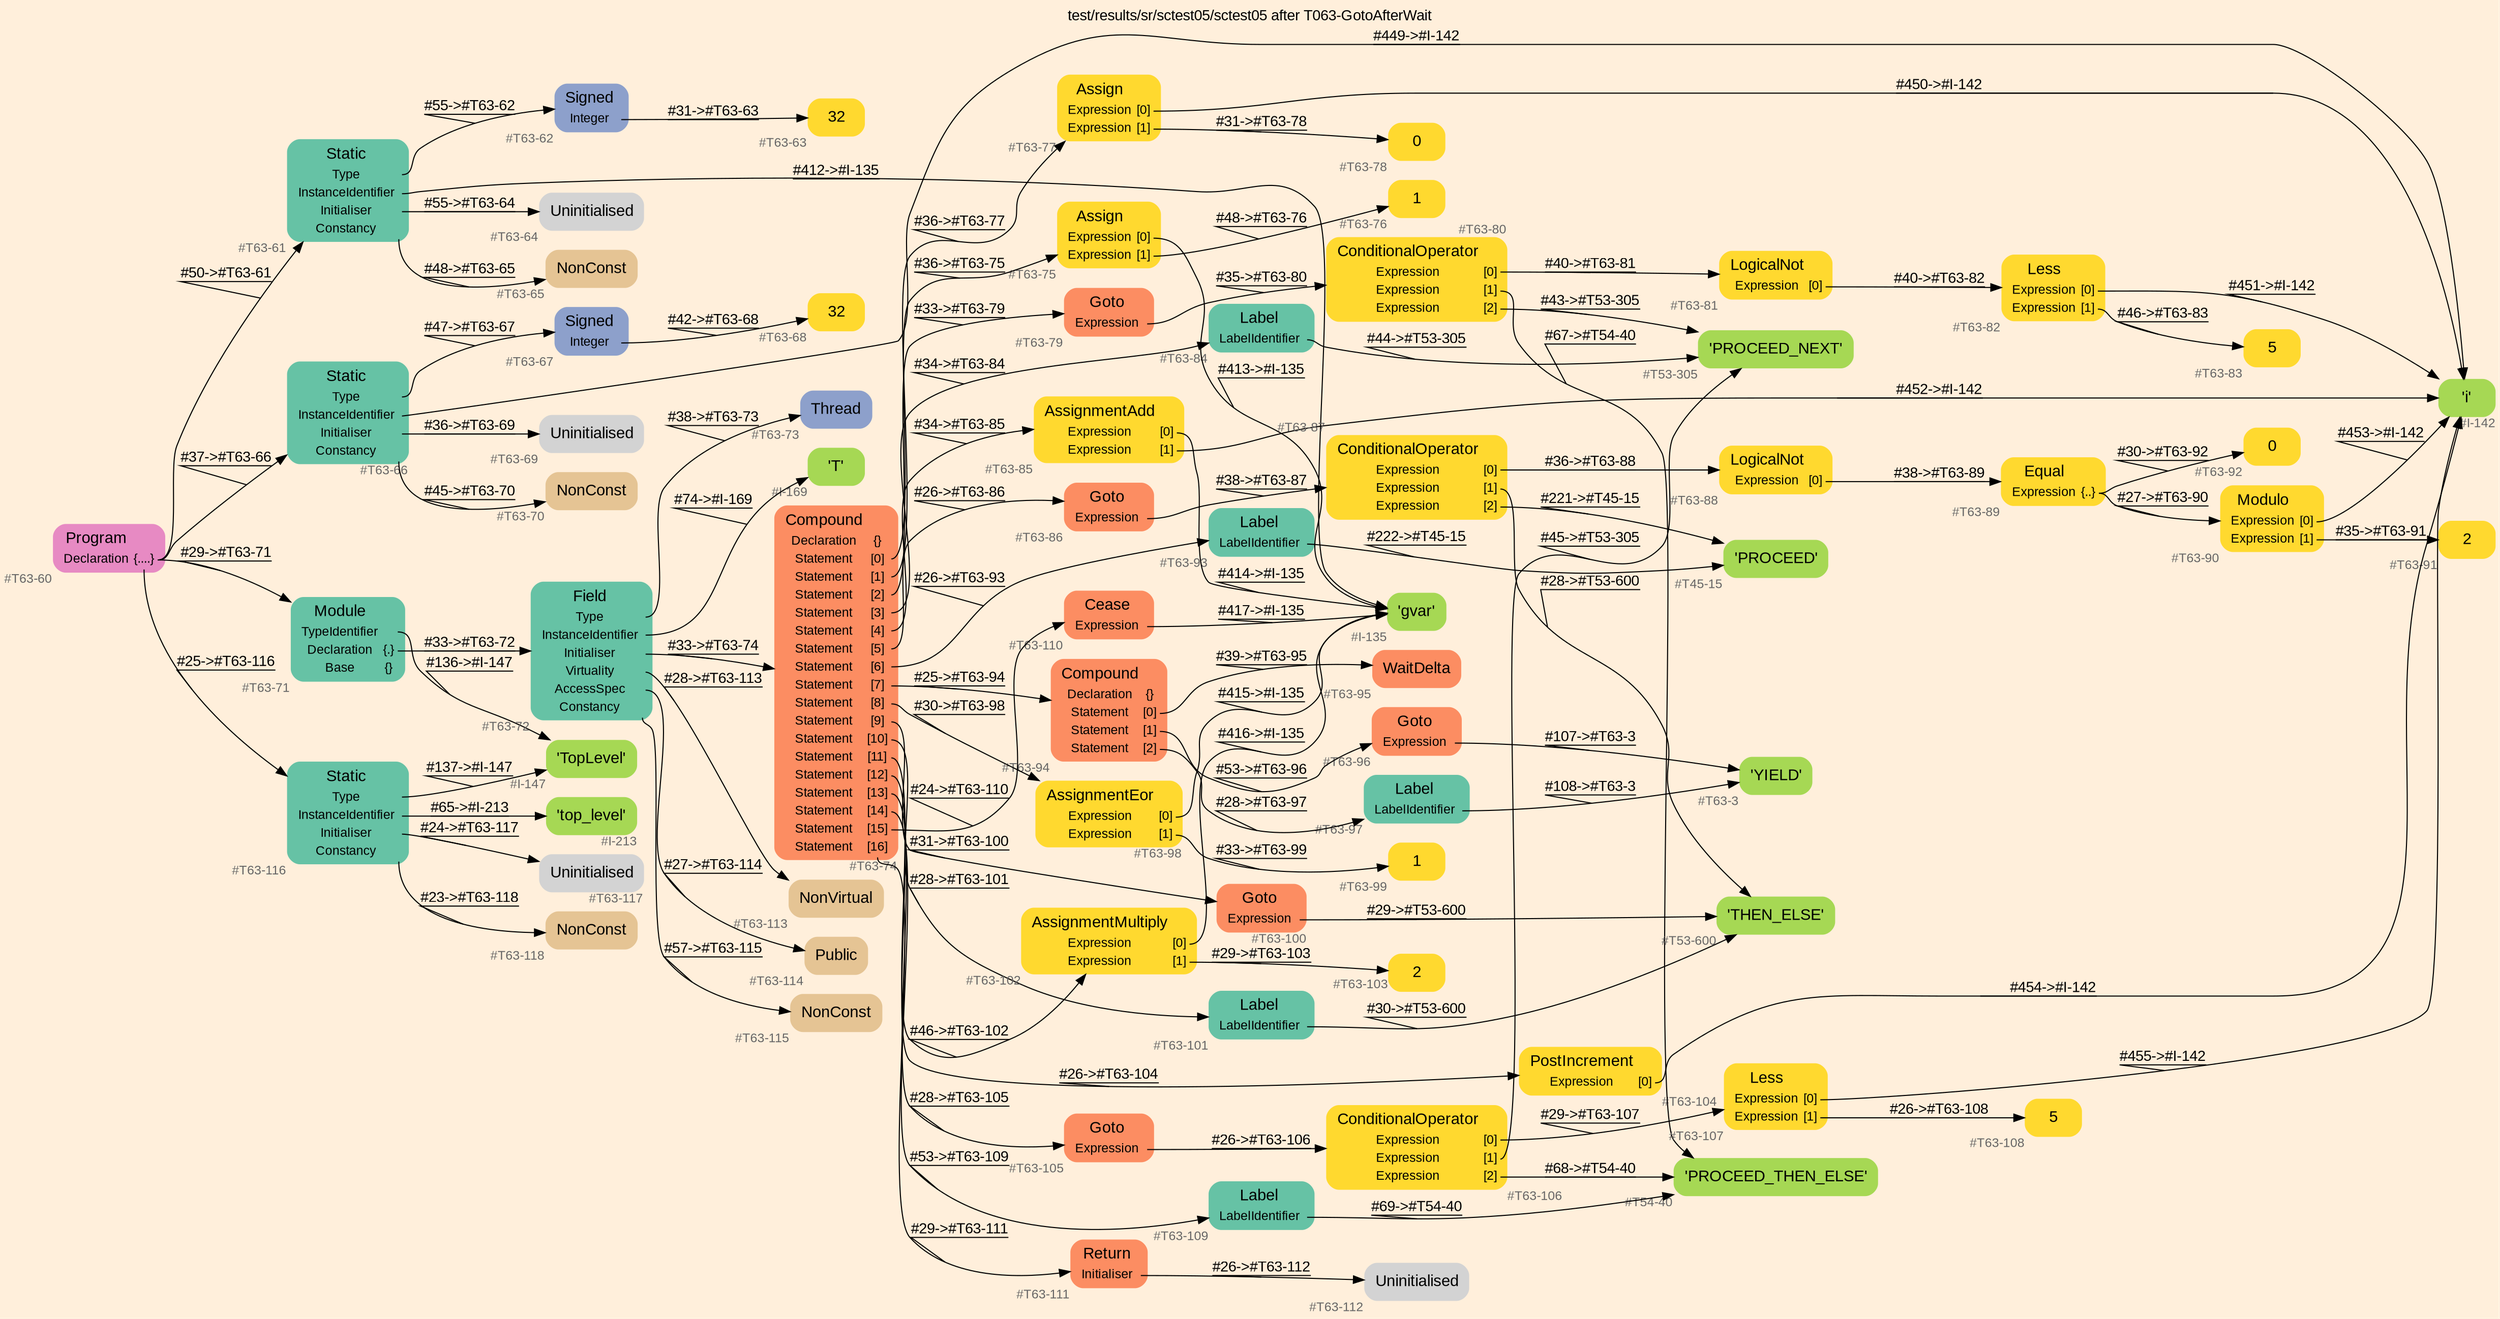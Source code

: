 digraph "test/results/sr/sctest05/sctest05 after T063-GotoAfterWait" {
label = "test/results/sr/sctest05/sctest05 after T063-GotoAfterWait"
labelloc = t
graph [
    rankdir = "LR"
    ranksep = 0.3
    bgcolor = antiquewhite1
    color = black
    fontcolor = black
    fontname = "Arial"
];
node [
    fontname = "Arial"
];
edge [
    fontname = "Arial"
];

// -------------------- node figure --------------------
// -------- block #T63-60 ----------
"#T63-60" [
    fillcolor = "/set28/4"
    xlabel = "#T63-60"
    fontsize = "12"
    fontcolor = grey40
    shape = "plaintext"
    label = <<TABLE BORDER="0" CELLBORDER="0" CELLSPACING="0">
     <TR><TD><FONT COLOR="black" POINT-SIZE="15">Program</FONT></TD></TR>
     <TR><TD><FONT COLOR="black" POINT-SIZE="12">Declaration</FONT></TD><TD PORT="port0"><FONT COLOR="black" POINT-SIZE="12">{....}</FONT></TD></TR>
    </TABLE>>
    style = "rounded,filled"
];

// -------- block #T63-61 ----------
"#T63-61" [
    fillcolor = "/set28/1"
    xlabel = "#T63-61"
    fontsize = "12"
    fontcolor = grey40
    shape = "plaintext"
    label = <<TABLE BORDER="0" CELLBORDER="0" CELLSPACING="0">
     <TR><TD><FONT COLOR="black" POINT-SIZE="15">Static</FONT></TD></TR>
     <TR><TD><FONT COLOR="black" POINT-SIZE="12">Type</FONT></TD><TD PORT="port0"></TD></TR>
     <TR><TD><FONT COLOR="black" POINT-SIZE="12">InstanceIdentifier</FONT></TD><TD PORT="port1"></TD></TR>
     <TR><TD><FONT COLOR="black" POINT-SIZE="12">Initialiser</FONT></TD><TD PORT="port2"></TD></TR>
     <TR><TD><FONT COLOR="black" POINT-SIZE="12">Constancy</FONT></TD><TD PORT="port3"></TD></TR>
    </TABLE>>
    style = "rounded,filled"
];

// -------- block #T63-62 ----------
"#T63-62" [
    fillcolor = "/set28/3"
    xlabel = "#T63-62"
    fontsize = "12"
    fontcolor = grey40
    shape = "plaintext"
    label = <<TABLE BORDER="0" CELLBORDER="0" CELLSPACING="0">
     <TR><TD><FONT COLOR="black" POINT-SIZE="15">Signed</FONT></TD></TR>
     <TR><TD><FONT COLOR="black" POINT-SIZE="12">Integer</FONT></TD><TD PORT="port0"></TD></TR>
    </TABLE>>
    style = "rounded,filled"
];

// -------- block #T63-63 ----------
"#T63-63" [
    fillcolor = "/set28/6"
    xlabel = "#T63-63"
    fontsize = "12"
    fontcolor = grey40
    shape = "plaintext"
    label = <<TABLE BORDER="0" CELLBORDER="0" CELLSPACING="0">
     <TR><TD><FONT COLOR="black" POINT-SIZE="15">32</FONT></TD></TR>
    </TABLE>>
    style = "rounded,filled"
];

// -------- block #I-135 ----------
"#I-135" [
    fillcolor = "/set28/5"
    xlabel = "#I-135"
    fontsize = "12"
    fontcolor = grey40
    shape = "plaintext"
    label = <<TABLE BORDER="0" CELLBORDER="0" CELLSPACING="0">
     <TR><TD><FONT COLOR="black" POINT-SIZE="15">'gvar'</FONT></TD></TR>
    </TABLE>>
    style = "rounded,filled"
];

// -------- block #T63-64 ----------
"#T63-64" [
    xlabel = "#T63-64"
    fontsize = "12"
    fontcolor = grey40
    shape = "plaintext"
    label = <<TABLE BORDER="0" CELLBORDER="0" CELLSPACING="0">
     <TR><TD><FONT COLOR="black" POINT-SIZE="15">Uninitialised</FONT></TD></TR>
    </TABLE>>
    style = "rounded,filled"
];

// -------- block #T63-65 ----------
"#T63-65" [
    fillcolor = "/set28/7"
    xlabel = "#T63-65"
    fontsize = "12"
    fontcolor = grey40
    shape = "plaintext"
    label = <<TABLE BORDER="0" CELLBORDER="0" CELLSPACING="0">
     <TR><TD><FONT COLOR="black" POINT-SIZE="15">NonConst</FONT></TD></TR>
    </TABLE>>
    style = "rounded,filled"
];

// -------- block #T63-66 ----------
"#T63-66" [
    fillcolor = "/set28/1"
    xlabel = "#T63-66"
    fontsize = "12"
    fontcolor = grey40
    shape = "plaintext"
    label = <<TABLE BORDER="0" CELLBORDER="0" CELLSPACING="0">
     <TR><TD><FONT COLOR="black" POINT-SIZE="15">Static</FONT></TD></TR>
     <TR><TD><FONT COLOR="black" POINT-SIZE="12">Type</FONT></TD><TD PORT="port0"></TD></TR>
     <TR><TD><FONT COLOR="black" POINT-SIZE="12">InstanceIdentifier</FONT></TD><TD PORT="port1"></TD></TR>
     <TR><TD><FONT COLOR="black" POINT-SIZE="12">Initialiser</FONT></TD><TD PORT="port2"></TD></TR>
     <TR><TD><FONT COLOR="black" POINT-SIZE="12">Constancy</FONT></TD><TD PORT="port3"></TD></TR>
    </TABLE>>
    style = "rounded,filled"
];

// -------- block #T63-67 ----------
"#T63-67" [
    fillcolor = "/set28/3"
    xlabel = "#T63-67"
    fontsize = "12"
    fontcolor = grey40
    shape = "plaintext"
    label = <<TABLE BORDER="0" CELLBORDER="0" CELLSPACING="0">
     <TR><TD><FONT COLOR="black" POINT-SIZE="15">Signed</FONT></TD></TR>
     <TR><TD><FONT COLOR="black" POINT-SIZE="12">Integer</FONT></TD><TD PORT="port0"></TD></TR>
    </TABLE>>
    style = "rounded,filled"
];

// -------- block #T63-68 ----------
"#T63-68" [
    fillcolor = "/set28/6"
    xlabel = "#T63-68"
    fontsize = "12"
    fontcolor = grey40
    shape = "plaintext"
    label = <<TABLE BORDER="0" CELLBORDER="0" CELLSPACING="0">
     <TR><TD><FONT COLOR="black" POINT-SIZE="15">32</FONT></TD></TR>
    </TABLE>>
    style = "rounded,filled"
];

// -------- block #I-142 ----------
"#I-142" [
    fillcolor = "/set28/5"
    xlabel = "#I-142"
    fontsize = "12"
    fontcolor = grey40
    shape = "plaintext"
    label = <<TABLE BORDER="0" CELLBORDER="0" CELLSPACING="0">
     <TR><TD><FONT COLOR="black" POINT-SIZE="15">'i'</FONT></TD></TR>
    </TABLE>>
    style = "rounded,filled"
];

// -------- block #T63-69 ----------
"#T63-69" [
    xlabel = "#T63-69"
    fontsize = "12"
    fontcolor = grey40
    shape = "plaintext"
    label = <<TABLE BORDER="0" CELLBORDER="0" CELLSPACING="0">
     <TR><TD><FONT COLOR="black" POINT-SIZE="15">Uninitialised</FONT></TD></TR>
    </TABLE>>
    style = "rounded,filled"
];

// -------- block #T63-70 ----------
"#T63-70" [
    fillcolor = "/set28/7"
    xlabel = "#T63-70"
    fontsize = "12"
    fontcolor = grey40
    shape = "plaintext"
    label = <<TABLE BORDER="0" CELLBORDER="0" CELLSPACING="0">
     <TR><TD><FONT COLOR="black" POINT-SIZE="15">NonConst</FONT></TD></TR>
    </TABLE>>
    style = "rounded,filled"
];

// -------- block #T63-71 ----------
"#T63-71" [
    fillcolor = "/set28/1"
    xlabel = "#T63-71"
    fontsize = "12"
    fontcolor = grey40
    shape = "plaintext"
    label = <<TABLE BORDER="0" CELLBORDER="0" CELLSPACING="0">
     <TR><TD><FONT COLOR="black" POINT-SIZE="15">Module</FONT></TD></TR>
     <TR><TD><FONT COLOR="black" POINT-SIZE="12">TypeIdentifier</FONT></TD><TD PORT="port0"></TD></TR>
     <TR><TD><FONT COLOR="black" POINT-SIZE="12">Declaration</FONT></TD><TD PORT="port1"><FONT COLOR="black" POINT-SIZE="12">{.}</FONT></TD></TR>
     <TR><TD><FONT COLOR="black" POINT-SIZE="12">Base</FONT></TD><TD PORT="port2"><FONT COLOR="black" POINT-SIZE="12">{}</FONT></TD></TR>
    </TABLE>>
    style = "rounded,filled"
];

// -------- block #I-147 ----------
"#I-147" [
    fillcolor = "/set28/5"
    xlabel = "#I-147"
    fontsize = "12"
    fontcolor = grey40
    shape = "plaintext"
    label = <<TABLE BORDER="0" CELLBORDER="0" CELLSPACING="0">
     <TR><TD><FONT COLOR="black" POINT-SIZE="15">'TopLevel'</FONT></TD></TR>
    </TABLE>>
    style = "rounded,filled"
];

// -------- block #T63-72 ----------
"#T63-72" [
    fillcolor = "/set28/1"
    xlabel = "#T63-72"
    fontsize = "12"
    fontcolor = grey40
    shape = "plaintext"
    label = <<TABLE BORDER="0" CELLBORDER="0" CELLSPACING="0">
     <TR><TD><FONT COLOR="black" POINT-SIZE="15">Field</FONT></TD></TR>
     <TR><TD><FONT COLOR="black" POINT-SIZE="12">Type</FONT></TD><TD PORT="port0"></TD></TR>
     <TR><TD><FONT COLOR="black" POINT-SIZE="12">InstanceIdentifier</FONT></TD><TD PORT="port1"></TD></TR>
     <TR><TD><FONT COLOR="black" POINT-SIZE="12">Initialiser</FONT></TD><TD PORT="port2"></TD></TR>
     <TR><TD><FONT COLOR="black" POINT-SIZE="12">Virtuality</FONT></TD><TD PORT="port3"></TD></TR>
     <TR><TD><FONT COLOR="black" POINT-SIZE="12">AccessSpec</FONT></TD><TD PORT="port4"></TD></TR>
     <TR><TD><FONT COLOR="black" POINT-SIZE="12">Constancy</FONT></TD><TD PORT="port5"></TD></TR>
    </TABLE>>
    style = "rounded,filled"
];

// -------- block #T63-73 ----------
"#T63-73" [
    fillcolor = "/set28/3"
    xlabel = "#T63-73"
    fontsize = "12"
    fontcolor = grey40
    shape = "plaintext"
    label = <<TABLE BORDER="0" CELLBORDER="0" CELLSPACING="0">
     <TR><TD><FONT COLOR="black" POINT-SIZE="15">Thread</FONT></TD></TR>
    </TABLE>>
    style = "rounded,filled"
];

// -------- block #I-169 ----------
"#I-169" [
    fillcolor = "/set28/5"
    xlabel = "#I-169"
    fontsize = "12"
    fontcolor = grey40
    shape = "plaintext"
    label = <<TABLE BORDER="0" CELLBORDER="0" CELLSPACING="0">
     <TR><TD><FONT COLOR="black" POINT-SIZE="15">'T'</FONT></TD></TR>
    </TABLE>>
    style = "rounded,filled"
];

// -------- block #T63-74 ----------
"#T63-74" [
    fillcolor = "/set28/2"
    xlabel = "#T63-74"
    fontsize = "12"
    fontcolor = grey40
    shape = "plaintext"
    label = <<TABLE BORDER="0" CELLBORDER="0" CELLSPACING="0">
     <TR><TD><FONT COLOR="black" POINT-SIZE="15">Compound</FONT></TD></TR>
     <TR><TD><FONT COLOR="black" POINT-SIZE="12">Declaration</FONT></TD><TD PORT="port0"><FONT COLOR="black" POINT-SIZE="12">{}</FONT></TD></TR>
     <TR><TD><FONT COLOR="black" POINT-SIZE="12">Statement</FONT></TD><TD PORT="port1"><FONT COLOR="black" POINT-SIZE="12">[0]</FONT></TD></TR>
     <TR><TD><FONT COLOR="black" POINT-SIZE="12">Statement</FONT></TD><TD PORT="port2"><FONT COLOR="black" POINT-SIZE="12">[1]</FONT></TD></TR>
     <TR><TD><FONT COLOR="black" POINT-SIZE="12">Statement</FONT></TD><TD PORT="port3"><FONT COLOR="black" POINT-SIZE="12">[2]</FONT></TD></TR>
     <TR><TD><FONT COLOR="black" POINT-SIZE="12">Statement</FONT></TD><TD PORT="port4"><FONT COLOR="black" POINT-SIZE="12">[3]</FONT></TD></TR>
     <TR><TD><FONT COLOR="black" POINT-SIZE="12">Statement</FONT></TD><TD PORT="port5"><FONT COLOR="black" POINT-SIZE="12">[4]</FONT></TD></TR>
     <TR><TD><FONT COLOR="black" POINT-SIZE="12">Statement</FONT></TD><TD PORT="port6"><FONT COLOR="black" POINT-SIZE="12">[5]</FONT></TD></TR>
     <TR><TD><FONT COLOR="black" POINT-SIZE="12">Statement</FONT></TD><TD PORT="port7"><FONT COLOR="black" POINT-SIZE="12">[6]</FONT></TD></TR>
     <TR><TD><FONT COLOR="black" POINT-SIZE="12">Statement</FONT></TD><TD PORT="port8"><FONT COLOR="black" POINT-SIZE="12">[7]</FONT></TD></TR>
     <TR><TD><FONT COLOR="black" POINT-SIZE="12">Statement</FONT></TD><TD PORT="port9"><FONT COLOR="black" POINT-SIZE="12">[8]</FONT></TD></TR>
     <TR><TD><FONT COLOR="black" POINT-SIZE="12">Statement</FONT></TD><TD PORT="port10"><FONT COLOR="black" POINT-SIZE="12">[9]</FONT></TD></TR>
     <TR><TD><FONT COLOR="black" POINT-SIZE="12">Statement</FONT></TD><TD PORT="port11"><FONT COLOR="black" POINT-SIZE="12">[10]</FONT></TD></TR>
     <TR><TD><FONT COLOR="black" POINT-SIZE="12">Statement</FONT></TD><TD PORT="port12"><FONT COLOR="black" POINT-SIZE="12">[11]</FONT></TD></TR>
     <TR><TD><FONT COLOR="black" POINT-SIZE="12">Statement</FONT></TD><TD PORT="port13"><FONT COLOR="black" POINT-SIZE="12">[12]</FONT></TD></TR>
     <TR><TD><FONT COLOR="black" POINT-SIZE="12">Statement</FONT></TD><TD PORT="port14"><FONT COLOR="black" POINT-SIZE="12">[13]</FONT></TD></TR>
     <TR><TD><FONT COLOR="black" POINT-SIZE="12">Statement</FONT></TD><TD PORT="port15"><FONT COLOR="black" POINT-SIZE="12">[14]</FONT></TD></TR>
     <TR><TD><FONT COLOR="black" POINT-SIZE="12">Statement</FONT></TD><TD PORT="port16"><FONT COLOR="black" POINT-SIZE="12">[15]</FONT></TD></TR>
     <TR><TD><FONT COLOR="black" POINT-SIZE="12">Statement</FONT></TD><TD PORT="port17"><FONT COLOR="black" POINT-SIZE="12">[16]</FONT></TD></TR>
    </TABLE>>
    style = "rounded,filled"
];

// -------- block #T63-75 ----------
"#T63-75" [
    fillcolor = "/set28/6"
    xlabel = "#T63-75"
    fontsize = "12"
    fontcolor = grey40
    shape = "plaintext"
    label = <<TABLE BORDER="0" CELLBORDER="0" CELLSPACING="0">
     <TR><TD><FONT COLOR="black" POINT-SIZE="15">Assign</FONT></TD></TR>
     <TR><TD><FONT COLOR="black" POINT-SIZE="12">Expression</FONT></TD><TD PORT="port0"><FONT COLOR="black" POINT-SIZE="12">[0]</FONT></TD></TR>
     <TR><TD><FONT COLOR="black" POINT-SIZE="12">Expression</FONT></TD><TD PORT="port1"><FONT COLOR="black" POINT-SIZE="12">[1]</FONT></TD></TR>
    </TABLE>>
    style = "rounded,filled"
];

// -------- block #T63-76 ----------
"#T63-76" [
    fillcolor = "/set28/6"
    xlabel = "#T63-76"
    fontsize = "12"
    fontcolor = grey40
    shape = "plaintext"
    label = <<TABLE BORDER="0" CELLBORDER="0" CELLSPACING="0">
     <TR><TD><FONT COLOR="black" POINT-SIZE="15">1</FONT></TD></TR>
    </TABLE>>
    style = "rounded,filled"
];

// -------- block #T63-77 ----------
"#T63-77" [
    fillcolor = "/set28/6"
    xlabel = "#T63-77"
    fontsize = "12"
    fontcolor = grey40
    shape = "plaintext"
    label = <<TABLE BORDER="0" CELLBORDER="0" CELLSPACING="0">
     <TR><TD><FONT COLOR="black" POINT-SIZE="15">Assign</FONT></TD></TR>
     <TR><TD><FONT COLOR="black" POINT-SIZE="12">Expression</FONT></TD><TD PORT="port0"><FONT COLOR="black" POINT-SIZE="12">[0]</FONT></TD></TR>
     <TR><TD><FONT COLOR="black" POINT-SIZE="12">Expression</FONT></TD><TD PORT="port1"><FONT COLOR="black" POINT-SIZE="12">[1]</FONT></TD></TR>
    </TABLE>>
    style = "rounded,filled"
];

// -------- block #T63-78 ----------
"#T63-78" [
    fillcolor = "/set28/6"
    xlabel = "#T63-78"
    fontsize = "12"
    fontcolor = grey40
    shape = "plaintext"
    label = <<TABLE BORDER="0" CELLBORDER="0" CELLSPACING="0">
     <TR><TD><FONT COLOR="black" POINT-SIZE="15">0</FONT></TD></TR>
    </TABLE>>
    style = "rounded,filled"
];

// -------- block #T63-79 ----------
"#T63-79" [
    fillcolor = "/set28/2"
    xlabel = "#T63-79"
    fontsize = "12"
    fontcolor = grey40
    shape = "plaintext"
    label = <<TABLE BORDER="0" CELLBORDER="0" CELLSPACING="0">
     <TR><TD><FONT COLOR="black" POINT-SIZE="15">Goto</FONT></TD></TR>
     <TR><TD><FONT COLOR="black" POINT-SIZE="12">Expression</FONT></TD><TD PORT="port0"></TD></TR>
    </TABLE>>
    style = "rounded,filled"
];

// -------- block #T63-80 ----------
"#T63-80" [
    fillcolor = "/set28/6"
    xlabel = "#T63-80"
    fontsize = "12"
    fontcolor = grey40
    shape = "plaintext"
    label = <<TABLE BORDER="0" CELLBORDER="0" CELLSPACING="0">
     <TR><TD><FONT COLOR="black" POINT-SIZE="15">ConditionalOperator</FONT></TD></TR>
     <TR><TD><FONT COLOR="black" POINT-SIZE="12">Expression</FONT></TD><TD PORT="port0"><FONT COLOR="black" POINT-SIZE="12">[0]</FONT></TD></TR>
     <TR><TD><FONT COLOR="black" POINT-SIZE="12">Expression</FONT></TD><TD PORT="port1"><FONT COLOR="black" POINT-SIZE="12">[1]</FONT></TD></TR>
     <TR><TD><FONT COLOR="black" POINT-SIZE="12">Expression</FONT></TD><TD PORT="port2"><FONT COLOR="black" POINT-SIZE="12">[2]</FONT></TD></TR>
    </TABLE>>
    style = "rounded,filled"
];

// -------- block #T63-81 ----------
"#T63-81" [
    fillcolor = "/set28/6"
    xlabel = "#T63-81"
    fontsize = "12"
    fontcolor = grey40
    shape = "plaintext"
    label = <<TABLE BORDER="0" CELLBORDER="0" CELLSPACING="0">
     <TR><TD><FONT COLOR="black" POINT-SIZE="15">LogicalNot</FONT></TD></TR>
     <TR><TD><FONT COLOR="black" POINT-SIZE="12">Expression</FONT></TD><TD PORT="port0"><FONT COLOR="black" POINT-SIZE="12">[0]</FONT></TD></TR>
    </TABLE>>
    style = "rounded,filled"
];

// -------- block #T63-82 ----------
"#T63-82" [
    fillcolor = "/set28/6"
    xlabel = "#T63-82"
    fontsize = "12"
    fontcolor = grey40
    shape = "plaintext"
    label = <<TABLE BORDER="0" CELLBORDER="0" CELLSPACING="0">
     <TR><TD><FONT COLOR="black" POINT-SIZE="15">Less</FONT></TD></TR>
     <TR><TD><FONT COLOR="black" POINT-SIZE="12">Expression</FONT></TD><TD PORT="port0"><FONT COLOR="black" POINT-SIZE="12">[0]</FONT></TD></TR>
     <TR><TD><FONT COLOR="black" POINT-SIZE="12">Expression</FONT></TD><TD PORT="port1"><FONT COLOR="black" POINT-SIZE="12">[1]</FONT></TD></TR>
    </TABLE>>
    style = "rounded,filled"
];

// -------- block #T63-83 ----------
"#T63-83" [
    fillcolor = "/set28/6"
    xlabel = "#T63-83"
    fontsize = "12"
    fontcolor = grey40
    shape = "plaintext"
    label = <<TABLE BORDER="0" CELLBORDER="0" CELLSPACING="0">
     <TR><TD><FONT COLOR="black" POINT-SIZE="15">5</FONT></TD></TR>
    </TABLE>>
    style = "rounded,filled"
];

// -------- block #T54-40 ----------
"#T54-40" [
    fillcolor = "/set28/5"
    xlabel = "#T54-40"
    fontsize = "12"
    fontcolor = grey40
    shape = "plaintext"
    label = <<TABLE BORDER="0" CELLBORDER="0" CELLSPACING="0">
     <TR><TD><FONT COLOR="black" POINT-SIZE="15">'PROCEED_THEN_ELSE'</FONT></TD></TR>
    </TABLE>>
    style = "rounded,filled"
];

// -------- block #T53-305 ----------
"#T53-305" [
    fillcolor = "/set28/5"
    xlabel = "#T53-305"
    fontsize = "12"
    fontcolor = grey40
    shape = "plaintext"
    label = <<TABLE BORDER="0" CELLBORDER="0" CELLSPACING="0">
     <TR><TD><FONT COLOR="black" POINT-SIZE="15">'PROCEED_NEXT'</FONT></TD></TR>
    </TABLE>>
    style = "rounded,filled"
];

// -------- block #T63-84 ----------
"#T63-84" [
    fillcolor = "/set28/1"
    xlabel = "#T63-84"
    fontsize = "12"
    fontcolor = grey40
    shape = "plaintext"
    label = <<TABLE BORDER="0" CELLBORDER="0" CELLSPACING="0">
     <TR><TD><FONT COLOR="black" POINT-SIZE="15">Label</FONT></TD></TR>
     <TR><TD><FONT COLOR="black" POINT-SIZE="12">LabelIdentifier</FONT></TD><TD PORT="port0"></TD></TR>
    </TABLE>>
    style = "rounded,filled"
];

// -------- block #T63-85 ----------
"#T63-85" [
    fillcolor = "/set28/6"
    xlabel = "#T63-85"
    fontsize = "12"
    fontcolor = grey40
    shape = "plaintext"
    label = <<TABLE BORDER="0" CELLBORDER="0" CELLSPACING="0">
     <TR><TD><FONT COLOR="black" POINT-SIZE="15">AssignmentAdd</FONT></TD></TR>
     <TR><TD><FONT COLOR="black" POINT-SIZE="12">Expression</FONT></TD><TD PORT="port0"><FONT COLOR="black" POINT-SIZE="12">[0]</FONT></TD></TR>
     <TR><TD><FONT COLOR="black" POINT-SIZE="12">Expression</FONT></TD><TD PORT="port1"><FONT COLOR="black" POINT-SIZE="12">[1]</FONT></TD></TR>
    </TABLE>>
    style = "rounded,filled"
];

// -------- block #T63-86 ----------
"#T63-86" [
    fillcolor = "/set28/2"
    xlabel = "#T63-86"
    fontsize = "12"
    fontcolor = grey40
    shape = "plaintext"
    label = <<TABLE BORDER="0" CELLBORDER="0" CELLSPACING="0">
     <TR><TD><FONT COLOR="black" POINT-SIZE="15">Goto</FONT></TD></TR>
     <TR><TD><FONT COLOR="black" POINT-SIZE="12">Expression</FONT></TD><TD PORT="port0"></TD></TR>
    </TABLE>>
    style = "rounded,filled"
];

// -------- block #T63-87 ----------
"#T63-87" [
    fillcolor = "/set28/6"
    xlabel = "#T63-87"
    fontsize = "12"
    fontcolor = grey40
    shape = "plaintext"
    label = <<TABLE BORDER="0" CELLBORDER="0" CELLSPACING="0">
     <TR><TD><FONT COLOR="black" POINT-SIZE="15">ConditionalOperator</FONT></TD></TR>
     <TR><TD><FONT COLOR="black" POINT-SIZE="12">Expression</FONT></TD><TD PORT="port0"><FONT COLOR="black" POINT-SIZE="12">[0]</FONT></TD></TR>
     <TR><TD><FONT COLOR="black" POINT-SIZE="12">Expression</FONT></TD><TD PORT="port1"><FONT COLOR="black" POINT-SIZE="12">[1]</FONT></TD></TR>
     <TR><TD><FONT COLOR="black" POINT-SIZE="12">Expression</FONT></TD><TD PORT="port2"><FONT COLOR="black" POINT-SIZE="12">[2]</FONT></TD></TR>
    </TABLE>>
    style = "rounded,filled"
];

// -------- block #T63-88 ----------
"#T63-88" [
    fillcolor = "/set28/6"
    xlabel = "#T63-88"
    fontsize = "12"
    fontcolor = grey40
    shape = "plaintext"
    label = <<TABLE BORDER="0" CELLBORDER="0" CELLSPACING="0">
     <TR><TD><FONT COLOR="black" POINT-SIZE="15">LogicalNot</FONT></TD></TR>
     <TR><TD><FONT COLOR="black" POINT-SIZE="12">Expression</FONT></TD><TD PORT="port0"><FONT COLOR="black" POINT-SIZE="12">[0]</FONT></TD></TR>
    </TABLE>>
    style = "rounded,filled"
];

// -------- block #T63-89 ----------
"#T63-89" [
    fillcolor = "/set28/6"
    xlabel = "#T63-89"
    fontsize = "12"
    fontcolor = grey40
    shape = "plaintext"
    label = <<TABLE BORDER="0" CELLBORDER="0" CELLSPACING="0">
     <TR><TD><FONT COLOR="black" POINT-SIZE="15">Equal</FONT></TD></TR>
     <TR><TD><FONT COLOR="black" POINT-SIZE="12">Expression</FONT></TD><TD PORT="port0"><FONT COLOR="black" POINT-SIZE="12">{..}</FONT></TD></TR>
    </TABLE>>
    style = "rounded,filled"
];

// -------- block #T63-90 ----------
"#T63-90" [
    fillcolor = "/set28/6"
    xlabel = "#T63-90"
    fontsize = "12"
    fontcolor = grey40
    shape = "plaintext"
    label = <<TABLE BORDER="0" CELLBORDER="0" CELLSPACING="0">
     <TR><TD><FONT COLOR="black" POINT-SIZE="15">Modulo</FONT></TD></TR>
     <TR><TD><FONT COLOR="black" POINT-SIZE="12">Expression</FONT></TD><TD PORT="port0"><FONT COLOR="black" POINT-SIZE="12">[0]</FONT></TD></TR>
     <TR><TD><FONT COLOR="black" POINT-SIZE="12">Expression</FONT></TD><TD PORT="port1"><FONT COLOR="black" POINT-SIZE="12">[1]</FONT></TD></TR>
    </TABLE>>
    style = "rounded,filled"
];

// -------- block #T63-91 ----------
"#T63-91" [
    fillcolor = "/set28/6"
    xlabel = "#T63-91"
    fontsize = "12"
    fontcolor = grey40
    shape = "plaintext"
    label = <<TABLE BORDER="0" CELLBORDER="0" CELLSPACING="0">
     <TR><TD><FONT COLOR="black" POINT-SIZE="15">2</FONT></TD></TR>
    </TABLE>>
    style = "rounded,filled"
];

// -------- block #T63-92 ----------
"#T63-92" [
    fillcolor = "/set28/6"
    xlabel = "#T63-92"
    fontsize = "12"
    fontcolor = grey40
    shape = "plaintext"
    label = <<TABLE BORDER="0" CELLBORDER="0" CELLSPACING="0">
     <TR><TD><FONT COLOR="black" POINT-SIZE="15">0</FONT></TD></TR>
    </TABLE>>
    style = "rounded,filled"
];

// -------- block #T53-600 ----------
"#T53-600" [
    fillcolor = "/set28/5"
    xlabel = "#T53-600"
    fontsize = "12"
    fontcolor = grey40
    shape = "plaintext"
    label = <<TABLE BORDER="0" CELLBORDER="0" CELLSPACING="0">
     <TR><TD><FONT COLOR="black" POINT-SIZE="15">'THEN_ELSE'</FONT></TD></TR>
    </TABLE>>
    style = "rounded,filled"
];

// -------- block #T45-15 ----------
"#T45-15" [
    fillcolor = "/set28/5"
    xlabel = "#T45-15"
    fontsize = "12"
    fontcolor = grey40
    shape = "plaintext"
    label = <<TABLE BORDER="0" CELLBORDER="0" CELLSPACING="0">
     <TR><TD><FONT COLOR="black" POINT-SIZE="15">'PROCEED'</FONT></TD></TR>
    </TABLE>>
    style = "rounded,filled"
];

// -------- block #T63-93 ----------
"#T63-93" [
    fillcolor = "/set28/1"
    xlabel = "#T63-93"
    fontsize = "12"
    fontcolor = grey40
    shape = "plaintext"
    label = <<TABLE BORDER="0" CELLBORDER="0" CELLSPACING="0">
     <TR><TD><FONT COLOR="black" POINT-SIZE="15">Label</FONT></TD></TR>
     <TR><TD><FONT COLOR="black" POINT-SIZE="12">LabelIdentifier</FONT></TD><TD PORT="port0"></TD></TR>
    </TABLE>>
    style = "rounded,filled"
];

// -------- block #T63-94 ----------
"#T63-94" [
    fillcolor = "/set28/2"
    xlabel = "#T63-94"
    fontsize = "12"
    fontcolor = grey40
    shape = "plaintext"
    label = <<TABLE BORDER="0" CELLBORDER="0" CELLSPACING="0">
     <TR><TD><FONT COLOR="black" POINT-SIZE="15">Compound</FONT></TD></TR>
     <TR><TD><FONT COLOR="black" POINT-SIZE="12">Declaration</FONT></TD><TD PORT="port0"><FONT COLOR="black" POINT-SIZE="12">{}</FONT></TD></TR>
     <TR><TD><FONT COLOR="black" POINT-SIZE="12">Statement</FONT></TD><TD PORT="port1"><FONT COLOR="black" POINT-SIZE="12">[0]</FONT></TD></TR>
     <TR><TD><FONT COLOR="black" POINT-SIZE="12">Statement</FONT></TD><TD PORT="port2"><FONT COLOR="black" POINT-SIZE="12">[1]</FONT></TD></TR>
     <TR><TD><FONT COLOR="black" POINT-SIZE="12">Statement</FONT></TD><TD PORT="port3"><FONT COLOR="black" POINT-SIZE="12">[2]</FONT></TD></TR>
    </TABLE>>
    style = "rounded,filled"
];

// -------- block #T63-95 ----------
"#T63-95" [
    fillcolor = "/set28/2"
    xlabel = "#T63-95"
    fontsize = "12"
    fontcolor = grey40
    shape = "plaintext"
    label = <<TABLE BORDER="0" CELLBORDER="0" CELLSPACING="0">
     <TR><TD><FONT COLOR="black" POINT-SIZE="15">WaitDelta</FONT></TD></TR>
    </TABLE>>
    style = "rounded,filled"
];

// -------- block #T63-96 ----------
"#T63-96" [
    fillcolor = "/set28/2"
    xlabel = "#T63-96"
    fontsize = "12"
    fontcolor = grey40
    shape = "plaintext"
    label = <<TABLE BORDER="0" CELLBORDER="0" CELLSPACING="0">
     <TR><TD><FONT COLOR="black" POINT-SIZE="15">Goto</FONT></TD></TR>
     <TR><TD><FONT COLOR="black" POINT-SIZE="12">Expression</FONT></TD><TD PORT="port0"></TD></TR>
    </TABLE>>
    style = "rounded,filled"
];

// -------- block #T63-3 ----------
"#T63-3" [
    fillcolor = "/set28/5"
    xlabel = "#T63-3"
    fontsize = "12"
    fontcolor = grey40
    shape = "plaintext"
    label = <<TABLE BORDER="0" CELLBORDER="0" CELLSPACING="0">
     <TR><TD><FONT COLOR="black" POINT-SIZE="15">'YIELD'</FONT></TD></TR>
    </TABLE>>
    style = "rounded,filled"
];

// -------- block #T63-97 ----------
"#T63-97" [
    fillcolor = "/set28/1"
    xlabel = "#T63-97"
    fontsize = "12"
    fontcolor = grey40
    shape = "plaintext"
    label = <<TABLE BORDER="0" CELLBORDER="0" CELLSPACING="0">
     <TR><TD><FONT COLOR="black" POINT-SIZE="15">Label</FONT></TD></TR>
     <TR><TD><FONT COLOR="black" POINT-SIZE="12">LabelIdentifier</FONT></TD><TD PORT="port0"></TD></TR>
    </TABLE>>
    style = "rounded,filled"
];

// -------- block #T63-98 ----------
"#T63-98" [
    fillcolor = "/set28/6"
    xlabel = "#T63-98"
    fontsize = "12"
    fontcolor = grey40
    shape = "plaintext"
    label = <<TABLE BORDER="0" CELLBORDER="0" CELLSPACING="0">
     <TR><TD><FONT COLOR="black" POINT-SIZE="15">AssignmentEor</FONT></TD></TR>
     <TR><TD><FONT COLOR="black" POINT-SIZE="12">Expression</FONT></TD><TD PORT="port0"><FONT COLOR="black" POINT-SIZE="12">[0]</FONT></TD></TR>
     <TR><TD><FONT COLOR="black" POINT-SIZE="12">Expression</FONT></TD><TD PORT="port1"><FONT COLOR="black" POINT-SIZE="12">[1]</FONT></TD></TR>
    </TABLE>>
    style = "rounded,filled"
];

// -------- block #T63-99 ----------
"#T63-99" [
    fillcolor = "/set28/6"
    xlabel = "#T63-99"
    fontsize = "12"
    fontcolor = grey40
    shape = "plaintext"
    label = <<TABLE BORDER="0" CELLBORDER="0" CELLSPACING="0">
     <TR><TD><FONT COLOR="black" POINT-SIZE="15">1</FONT></TD></TR>
    </TABLE>>
    style = "rounded,filled"
];

// -------- block #T63-100 ----------
"#T63-100" [
    fillcolor = "/set28/2"
    xlabel = "#T63-100"
    fontsize = "12"
    fontcolor = grey40
    shape = "plaintext"
    label = <<TABLE BORDER="0" CELLBORDER="0" CELLSPACING="0">
     <TR><TD><FONT COLOR="black" POINT-SIZE="15">Goto</FONT></TD></TR>
     <TR><TD><FONT COLOR="black" POINT-SIZE="12">Expression</FONT></TD><TD PORT="port0"></TD></TR>
    </TABLE>>
    style = "rounded,filled"
];

// -------- block #T63-101 ----------
"#T63-101" [
    fillcolor = "/set28/1"
    xlabel = "#T63-101"
    fontsize = "12"
    fontcolor = grey40
    shape = "plaintext"
    label = <<TABLE BORDER="0" CELLBORDER="0" CELLSPACING="0">
     <TR><TD><FONT COLOR="black" POINT-SIZE="15">Label</FONT></TD></TR>
     <TR><TD><FONT COLOR="black" POINT-SIZE="12">LabelIdentifier</FONT></TD><TD PORT="port0"></TD></TR>
    </TABLE>>
    style = "rounded,filled"
];

// -------- block #T63-102 ----------
"#T63-102" [
    fillcolor = "/set28/6"
    xlabel = "#T63-102"
    fontsize = "12"
    fontcolor = grey40
    shape = "plaintext"
    label = <<TABLE BORDER="0" CELLBORDER="0" CELLSPACING="0">
     <TR><TD><FONT COLOR="black" POINT-SIZE="15">AssignmentMultiply</FONT></TD></TR>
     <TR><TD><FONT COLOR="black" POINT-SIZE="12">Expression</FONT></TD><TD PORT="port0"><FONT COLOR="black" POINT-SIZE="12">[0]</FONT></TD></TR>
     <TR><TD><FONT COLOR="black" POINT-SIZE="12">Expression</FONT></TD><TD PORT="port1"><FONT COLOR="black" POINT-SIZE="12">[1]</FONT></TD></TR>
    </TABLE>>
    style = "rounded,filled"
];

// -------- block #T63-103 ----------
"#T63-103" [
    fillcolor = "/set28/6"
    xlabel = "#T63-103"
    fontsize = "12"
    fontcolor = grey40
    shape = "plaintext"
    label = <<TABLE BORDER="0" CELLBORDER="0" CELLSPACING="0">
     <TR><TD><FONT COLOR="black" POINT-SIZE="15">2</FONT></TD></TR>
    </TABLE>>
    style = "rounded,filled"
];

// -------- block #T63-104 ----------
"#T63-104" [
    fillcolor = "/set28/6"
    xlabel = "#T63-104"
    fontsize = "12"
    fontcolor = grey40
    shape = "plaintext"
    label = <<TABLE BORDER="0" CELLBORDER="0" CELLSPACING="0">
     <TR><TD><FONT COLOR="black" POINT-SIZE="15">PostIncrement</FONT></TD></TR>
     <TR><TD><FONT COLOR="black" POINT-SIZE="12">Expression</FONT></TD><TD PORT="port0"><FONT COLOR="black" POINT-SIZE="12">[0]</FONT></TD></TR>
    </TABLE>>
    style = "rounded,filled"
];

// -------- block #T63-105 ----------
"#T63-105" [
    fillcolor = "/set28/2"
    xlabel = "#T63-105"
    fontsize = "12"
    fontcolor = grey40
    shape = "plaintext"
    label = <<TABLE BORDER="0" CELLBORDER="0" CELLSPACING="0">
     <TR><TD><FONT COLOR="black" POINT-SIZE="15">Goto</FONT></TD></TR>
     <TR><TD><FONT COLOR="black" POINT-SIZE="12">Expression</FONT></TD><TD PORT="port0"></TD></TR>
    </TABLE>>
    style = "rounded,filled"
];

// -------- block #T63-106 ----------
"#T63-106" [
    fillcolor = "/set28/6"
    xlabel = "#T63-106"
    fontsize = "12"
    fontcolor = grey40
    shape = "plaintext"
    label = <<TABLE BORDER="0" CELLBORDER="0" CELLSPACING="0">
     <TR><TD><FONT COLOR="black" POINT-SIZE="15">ConditionalOperator</FONT></TD></TR>
     <TR><TD><FONT COLOR="black" POINT-SIZE="12">Expression</FONT></TD><TD PORT="port0"><FONT COLOR="black" POINT-SIZE="12">[0]</FONT></TD></TR>
     <TR><TD><FONT COLOR="black" POINT-SIZE="12">Expression</FONT></TD><TD PORT="port1"><FONT COLOR="black" POINT-SIZE="12">[1]</FONT></TD></TR>
     <TR><TD><FONT COLOR="black" POINT-SIZE="12">Expression</FONT></TD><TD PORT="port2"><FONT COLOR="black" POINT-SIZE="12">[2]</FONT></TD></TR>
    </TABLE>>
    style = "rounded,filled"
];

// -------- block #T63-107 ----------
"#T63-107" [
    fillcolor = "/set28/6"
    xlabel = "#T63-107"
    fontsize = "12"
    fontcolor = grey40
    shape = "plaintext"
    label = <<TABLE BORDER="0" CELLBORDER="0" CELLSPACING="0">
     <TR><TD><FONT COLOR="black" POINT-SIZE="15">Less</FONT></TD></TR>
     <TR><TD><FONT COLOR="black" POINT-SIZE="12">Expression</FONT></TD><TD PORT="port0"><FONT COLOR="black" POINT-SIZE="12">[0]</FONT></TD></TR>
     <TR><TD><FONT COLOR="black" POINT-SIZE="12">Expression</FONT></TD><TD PORT="port1"><FONT COLOR="black" POINT-SIZE="12">[1]</FONT></TD></TR>
    </TABLE>>
    style = "rounded,filled"
];

// -------- block #T63-108 ----------
"#T63-108" [
    fillcolor = "/set28/6"
    xlabel = "#T63-108"
    fontsize = "12"
    fontcolor = grey40
    shape = "plaintext"
    label = <<TABLE BORDER="0" CELLBORDER="0" CELLSPACING="0">
     <TR><TD><FONT COLOR="black" POINT-SIZE="15">5</FONT></TD></TR>
    </TABLE>>
    style = "rounded,filled"
];

// -------- block #T63-109 ----------
"#T63-109" [
    fillcolor = "/set28/1"
    xlabel = "#T63-109"
    fontsize = "12"
    fontcolor = grey40
    shape = "plaintext"
    label = <<TABLE BORDER="0" CELLBORDER="0" CELLSPACING="0">
     <TR><TD><FONT COLOR="black" POINT-SIZE="15">Label</FONT></TD></TR>
     <TR><TD><FONT COLOR="black" POINT-SIZE="12">LabelIdentifier</FONT></TD><TD PORT="port0"></TD></TR>
    </TABLE>>
    style = "rounded,filled"
];

// -------- block #T63-110 ----------
"#T63-110" [
    fillcolor = "/set28/2"
    xlabel = "#T63-110"
    fontsize = "12"
    fontcolor = grey40
    shape = "plaintext"
    label = <<TABLE BORDER="0" CELLBORDER="0" CELLSPACING="0">
     <TR><TD><FONT COLOR="black" POINT-SIZE="15">Cease</FONT></TD></TR>
     <TR><TD><FONT COLOR="black" POINT-SIZE="12">Expression</FONT></TD><TD PORT="port0"></TD></TR>
    </TABLE>>
    style = "rounded,filled"
];

// -------- block #T63-111 ----------
"#T63-111" [
    fillcolor = "/set28/2"
    xlabel = "#T63-111"
    fontsize = "12"
    fontcolor = grey40
    shape = "plaintext"
    label = <<TABLE BORDER="0" CELLBORDER="0" CELLSPACING="0">
     <TR><TD><FONT COLOR="black" POINT-SIZE="15">Return</FONT></TD></TR>
     <TR><TD><FONT COLOR="black" POINT-SIZE="12">Initialiser</FONT></TD><TD PORT="port0"></TD></TR>
    </TABLE>>
    style = "rounded,filled"
];

// -------- block #T63-112 ----------
"#T63-112" [
    xlabel = "#T63-112"
    fontsize = "12"
    fontcolor = grey40
    shape = "plaintext"
    label = <<TABLE BORDER="0" CELLBORDER="0" CELLSPACING="0">
     <TR><TD><FONT COLOR="black" POINT-SIZE="15">Uninitialised</FONT></TD></TR>
    </TABLE>>
    style = "rounded,filled"
];

// -------- block #T63-113 ----------
"#T63-113" [
    fillcolor = "/set28/7"
    xlabel = "#T63-113"
    fontsize = "12"
    fontcolor = grey40
    shape = "plaintext"
    label = <<TABLE BORDER="0" CELLBORDER="0" CELLSPACING="0">
     <TR><TD><FONT COLOR="black" POINT-SIZE="15">NonVirtual</FONT></TD></TR>
    </TABLE>>
    style = "rounded,filled"
];

// -------- block #T63-114 ----------
"#T63-114" [
    fillcolor = "/set28/7"
    xlabel = "#T63-114"
    fontsize = "12"
    fontcolor = grey40
    shape = "plaintext"
    label = <<TABLE BORDER="0" CELLBORDER="0" CELLSPACING="0">
     <TR><TD><FONT COLOR="black" POINT-SIZE="15">Public</FONT></TD></TR>
    </TABLE>>
    style = "rounded,filled"
];

// -------- block #T63-115 ----------
"#T63-115" [
    fillcolor = "/set28/7"
    xlabel = "#T63-115"
    fontsize = "12"
    fontcolor = grey40
    shape = "plaintext"
    label = <<TABLE BORDER="0" CELLBORDER="0" CELLSPACING="0">
     <TR><TD><FONT COLOR="black" POINT-SIZE="15">NonConst</FONT></TD></TR>
    </TABLE>>
    style = "rounded,filled"
];

// -------- block #T63-116 ----------
"#T63-116" [
    fillcolor = "/set28/1"
    xlabel = "#T63-116"
    fontsize = "12"
    fontcolor = grey40
    shape = "plaintext"
    label = <<TABLE BORDER="0" CELLBORDER="0" CELLSPACING="0">
     <TR><TD><FONT COLOR="black" POINT-SIZE="15">Static</FONT></TD></TR>
     <TR><TD><FONT COLOR="black" POINT-SIZE="12">Type</FONT></TD><TD PORT="port0"></TD></TR>
     <TR><TD><FONT COLOR="black" POINT-SIZE="12">InstanceIdentifier</FONT></TD><TD PORT="port1"></TD></TR>
     <TR><TD><FONT COLOR="black" POINT-SIZE="12">Initialiser</FONT></TD><TD PORT="port2"></TD></TR>
     <TR><TD><FONT COLOR="black" POINT-SIZE="12">Constancy</FONT></TD><TD PORT="port3"></TD></TR>
    </TABLE>>
    style = "rounded,filled"
];

// -------- block #I-213 ----------
"#I-213" [
    fillcolor = "/set28/5"
    xlabel = "#I-213"
    fontsize = "12"
    fontcolor = grey40
    shape = "plaintext"
    label = <<TABLE BORDER="0" CELLBORDER="0" CELLSPACING="0">
     <TR><TD><FONT COLOR="black" POINT-SIZE="15">'top_level'</FONT></TD></TR>
    </TABLE>>
    style = "rounded,filled"
];

// -------- block #T63-117 ----------
"#T63-117" [
    xlabel = "#T63-117"
    fontsize = "12"
    fontcolor = grey40
    shape = "plaintext"
    label = <<TABLE BORDER="0" CELLBORDER="0" CELLSPACING="0">
     <TR><TD><FONT COLOR="black" POINT-SIZE="15">Uninitialised</FONT></TD></TR>
    </TABLE>>
    style = "rounded,filled"
];

// -------- block #T63-118 ----------
"#T63-118" [
    fillcolor = "/set28/7"
    xlabel = "#T63-118"
    fontsize = "12"
    fontcolor = grey40
    shape = "plaintext"
    label = <<TABLE BORDER="0" CELLBORDER="0" CELLSPACING="0">
     <TR><TD><FONT COLOR="black" POINT-SIZE="15">NonConst</FONT></TD></TR>
    </TABLE>>
    style = "rounded,filled"
];

"#T63-60":port0 -> "#T63-61" [
    label = "#50-&gt;#T63-61"
    decorate = true
    color = black
    fontcolor = black
];

"#T63-60":port0 -> "#T63-66" [
    label = "#37-&gt;#T63-66"
    decorate = true
    color = black
    fontcolor = black
];

"#T63-60":port0 -> "#T63-71" [
    label = "#29-&gt;#T63-71"
    decorate = true
    color = black
    fontcolor = black
];

"#T63-60":port0 -> "#T63-116" [
    label = "#25-&gt;#T63-116"
    decorate = true
    color = black
    fontcolor = black
];

"#T63-61":port0 -> "#T63-62" [
    label = "#55-&gt;#T63-62"
    decorate = true
    color = black
    fontcolor = black
];

"#T63-61":port1 -> "#I-135" [
    label = "#412-&gt;#I-135"
    decorate = true
    color = black
    fontcolor = black
];

"#T63-61":port2 -> "#T63-64" [
    label = "#55-&gt;#T63-64"
    decorate = true
    color = black
    fontcolor = black
];

"#T63-61":port3 -> "#T63-65" [
    label = "#48-&gt;#T63-65"
    decorate = true
    color = black
    fontcolor = black
];

"#T63-62":port0 -> "#T63-63" [
    label = "#31-&gt;#T63-63"
    decorate = true
    color = black
    fontcolor = black
];

"#T63-66":port0 -> "#T63-67" [
    label = "#47-&gt;#T63-67"
    decorate = true
    color = black
    fontcolor = black
];

"#T63-66":port1 -> "#I-142" [
    label = "#449-&gt;#I-142"
    decorate = true
    color = black
    fontcolor = black
];

"#T63-66":port2 -> "#T63-69" [
    label = "#36-&gt;#T63-69"
    decorate = true
    color = black
    fontcolor = black
];

"#T63-66":port3 -> "#T63-70" [
    label = "#45-&gt;#T63-70"
    decorate = true
    color = black
    fontcolor = black
];

"#T63-67":port0 -> "#T63-68" [
    label = "#42-&gt;#T63-68"
    decorate = true
    color = black
    fontcolor = black
];

"#T63-71":port0 -> "#I-147" [
    label = "#136-&gt;#I-147"
    decorate = true
    color = black
    fontcolor = black
];

"#T63-71":port1 -> "#T63-72" [
    label = "#33-&gt;#T63-72"
    decorate = true
    color = black
    fontcolor = black
];

"#T63-72":port0 -> "#T63-73" [
    label = "#38-&gt;#T63-73"
    decorate = true
    color = black
    fontcolor = black
];

"#T63-72":port1 -> "#I-169" [
    label = "#74-&gt;#I-169"
    decorate = true
    color = black
    fontcolor = black
];

"#T63-72":port2 -> "#T63-74" [
    label = "#33-&gt;#T63-74"
    decorate = true
    color = black
    fontcolor = black
];

"#T63-72":port3 -> "#T63-113" [
    label = "#28-&gt;#T63-113"
    decorate = true
    color = black
    fontcolor = black
];

"#T63-72":port4 -> "#T63-114" [
    label = "#27-&gt;#T63-114"
    decorate = true
    color = black
    fontcolor = black
];

"#T63-72":port5 -> "#T63-115" [
    label = "#57-&gt;#T63-115"
    decorate = true
    color = black
    fontcolor = black
];

"#T63-74":port1 -> "#T63-75" [
    label = "#36-&gt;#T63-75"
    decorate = true
    color = black
    fontcolor = black
];

"#T63-74":port2 -> "#T63-77" [
    label = "#36-&gt;#T63-77"
    decorate = true
    color = black
    fontcolor = black
];

"#T63-74":port3 -> "#T63-79" [
    label = "#33-&gt;#T63-79"
    decorate = true
    color = black
    fontcolor = black
];

"#T63-74":port4 -> "#T63-84" [
    label = "#34-&gt;#T63-84"
    decorate = true
    color = black
    fontcolor = black
];

"#T63-74":port5 -> "#T63-85" [
    label = "#34-&gt;#T63-85"
    decorate = true
    color = black
    fontcolor = black
];

"#T63-74":port6 -> "#T63-86" [
    label = "#26-&gt;#T63-86"
    decorate = true
    color = black
    fontcolor = black
];

"#T63-74":port7 -> "#T63-93" [
    label = "#26-&gt;#T63-93"
    decorate = true
    color = black
    fontcolor = black
];

"#T63-74":port8 -> "#T63-94" [
    label = "#25-&gt;#T63-94"
    decorate = true
    color = black
    fontcolor = black
];

"#T63-74":port9 -> "#T63-98" [
    label = "#30-&gt;#T63-98"
    decorate = true
    color = black
    fontcolor = black
];

"#T63-74":port10 -> "#T63-100" [
    label = "#31-&gt;#T63-100"
    decorate = true
    color = black
    fontcolor = black
];

"#T63-74":port11 -> "#T63-101" [
    label = "#28-&gt;#T63-101"
    decorate = true
    color = black
    fontcolor = black
];

"#T63-74":port12 -> "#T63-102" [
    label = "#46-&gt;#T63-102"
    decorate = true
    color = black
    fontcolor = black
];

"#T63-74":port13 -> "#T63-104" [
    label = "#26-&gt;#T63-104"
    decorate = true
    color = black
    fontcolor = black
];

"#T63-74":port14 -> "#T63-105" [
    label = "#28-&gt;#T63-105"
    decorate = true
    color = black
    fontcolor = black
];

"#T63-74":port15 -> "#T63-109" [
    label = "#53-&gt;#T63-109"
    decorate = true
    color = black
    fontcolor = black
];

"#T63-74":port16 -> "#T63-110" [
    label = "#24-&gt;#T63-110"
    decorate = true
    color = black
    fontcolor = black
];

"#T63-74":port17 -> "#T63-111" [
    label = "#29-&gt;#T63-111"
    decorate = true
    color = black
    fontcolor = black
];

"#T63-75":port0 -> "#I-135" [
    label = "#413-&gt;#I-135"
    decorate = true
    color = black
    fontcolor = black
];

"#T63-75":port1 -> "#T63-76" [
    label = "#48-&gt;#T63-76"
    decorate = true
    color = black
    fontcolor = black
];

"#T63-77":port0 -> "#I-142" [
    label = "#450-&gt;#I-142"
    decorate = true
    color = black
    fontcolor = black
];

"#T63-77":port1 -> "#T63-78" [
    label = "#31-&gt;#T63-78"
    decorate = true
    color = black
    fontcolor = black
];

"#T63-79":port0 -> "#T63-80" [
    label = "#35-&gt;#T63-80"
    decorate = true
    color = black
    fontcolor = black
];

"#T63-80":port0 -> "#T63-81" [
    label = "#40-&gt;#T63-81"
    decorate = true
    color = black
    fontcolor = black
];

"#T63-80":port1 -> "#T54-40" [
    label = "#67-&gt;#T54-40"
    decorate = true
    color = black
    fontcolor = black
];

"#T63-80":port2 -> "#T53-305" [
    label = "#43-&gt;#T53-305"
    decorate = true
    color = black
    fontcolor = black
];

"#T63-81":port0 -> "#T63-82" [
    label = "#40-&gt;#T63-82"
    decorate = true
    color = black
    fontcolor = black
];

"#T63-82":port0 -> "#I-142" [
    label = "#451-&gt;#I-142"
    decorate = true
    color = black
    fontcolor = black
];

"#T63-82":port1 -> "#T63-83" [
    label = "#46-&gt;#T63-83"
    decorate = true
    color = black
    fontcolor = black
];

"#T63-84":port0 -> "#T53-305" [
    label = "#44-&gt;#T53-305"
    decorate = true
    color = black
    fontcolor = black
];

"#T63-85":port0 -> "#I-135" [
    label = "#414-&gt;#I-135"
    decorate = true
    color = black
    fontcolor = black
];

"#T63-85":port1 -> "#I-142" [
    label = "#452-&gt;#I-142"
    decorate = true
    color = black
    fontcolor = black
];

"#T63-86":port0 -> "#T63-87" [
    label = "#38-&gt;#T63-87"
    decorate = true
    color = black
    fontcolor = black
];

"#T63-87":port0 -> "#T63-88" [
    label = "#36-&gt;#T63-88"
    decorate = true
    color = black
    fontcolor = black
];

"#T63-87":port1 -> "#T53-600" [
    label = "#28-&gt;#T53-600"
    decorate = true
    color = black
    fontcolor = black
];

"#T63-87":port2 -> "#T45-15" [
    label = "#221-&gt;#T45-15"
    decorate = true
    color = black
    fontcolor = black
];

"#T63-88":port0 -> "#T63-89" [
    label = "#38-&gt;#T63-89"
    decorate = true
    color = black
    fontcolor = black
];

"#T63-89":port0 -> "#T63-90" [
    label = "#27-&gt;#T63-90"
    decorate = true
    color = black
    fontcolor = black
];

"#T63-89":port0 -> "#T63-92" [
    label = "#30-&gt;#T63-92"
    decorate = true
    color = black
    fontcolor = black
];

"#T63-90":port0 -> "#I-142" [
    label = "#453-&gt;#I-142"
    decorate = true
    color = black
    fontcolor = black
];

"#T63-90":port1 -> "#T63-91" [
    label = "#35-&gt;#T63-91"
    decorate = true
    color = black
    fontcolor = black
];

"#T63-93":port0 -> "#T45-15" [
    label = "#222-&gt;#T45-15"
    decorate = true
    color = black
    fontcolor = black
];

"#T63-94":port1 -> "#T63-95" [
    label = "#39-&gt;#T63-95"
    decorate = true
    color = black
    fontcolor = black
];

"#T63-94":port2 -> "#T63-96" [
    label = "#53-&gt;#T63-96"
    decorate = true
    color = black
    fontcolor = black
];

"#T63-94":port3 -> "#T63-97" [
    label = "#28-&gt;#T63-97"
    decorate = true
    color = black
    fontcolor = black
];

"#T63-96":port0 -> "#T63-3" [
    label = "#107-&gt;#T63-3"
    decorate = true
    color = black
    fontcolor = black
];

"#T63-97":port0 -> "#T63-3" [
    label = "#108-&gt;#T63-3"
    decorate = true
    color = black
    fontcolor = black
];

"#T63-98":port0 -> "#I-135" [
    label = "#415-&gt;#I-135"
    decorate = true
    color = black
    fontcolor = black
];

"#T63-98":port1 -> "#T63-99" [
    label = "#33-&gt;#T63-99"
    decorate = true
    color = black
    fontcolor = black
];

"#T63-100":port0 -> "#T53-600" [
    label = "#29-&gt;#T53-600"
    decorate = true
    color = black
    fontcolor = black
];

"#T63-101":port0 -> "#T53-600" [
    label = "#30-&gt;#T53-600"
    decorate = true
    color = black
    fontcolor = black
];

"#T63-102":port0 -> "#I-135" [
    label = "#416-&gt;#I-135"
    decorate = true
    color = black
    fontcolor = black
];

"#T63-102":port1 -> "#T63-103" [
    label = "#29-&gt;#T63-103"
    decorate = true
    color = black
    fontcolor = black
];

"#T63-104":port0 -> "#I-142" [
    label = "#454-&gt;#I-142"
    decorate = true
    color = black
    fontcolor = black
];

"#T63-105":port0 -> "#T63-106" [
    label = "#26-&gt;#T63-106"
    decorate = true
    color = black
    fontcolor = black
];

"#T63-106":port0 -> "#T63-107" [
    label = "#29-&gt;#T63-107"
    decorate = true
    color = black
    fontcolor = black
];

"#T63-106":port1 -> "#T53-305" [
    label = "#45-&gt;#T53-305"
    decorate = true
    color = black
    fontcolor = black
];

"#T63-106":port2 -> "#T54-40" [
    label = "#68-&gt;#T54-40"
    decorate = true
    color = black
    fontcolor = black
];

"#T63-107":port0 -> "#I-142" [
    label = "#455-&gt;#I-142"
    decorate = true
    color = black
    fontcolor = black
];

"#T63-107":port1 -> "#T63-108" [
    label = "#26-&gt;#T63-108"
    decorate = true
    color = black
    fontcolor = black
];

"#T63-109":port0 -> "#T54-40" [
    label = "#69-&gt;#T54-40"
    decorate = true
    color = black
    fontcolor = black
];

"#T63-110":port0 -> "#I-135" [
    label = "#417-&gt;#I-135"
    decorate = true
    color = black
    fontcolor = black
];

"#T63-111":port0 -> "#T63-112" [
    label = "#26-&gt;#T63-112"
    decorate = true
    color = black
    fontcolor = black
];

"#T63-116":port0 -> "#I-147" [
    label = "#137-&gt;#I-147"
    decorate = true
    color = black
    fontcolor = black
];

"#T63-116":port1 -> "#I-213" [
    label = "#65-&gt;#I-213"
    decorate = true
    color = black
    fontcolor = black
];

"#T63-116":port2 -> "#T63-117" [
    label = "#24-&gt;#T63-117"
    decorate = true
    color = black
    fontcolor = black
];

"#T63-116":port3 -> "#T63-118" [
    label = "#23-&gt;#T63-118"
    decorate = true
    color = black
    fontcolor = black
];


}

